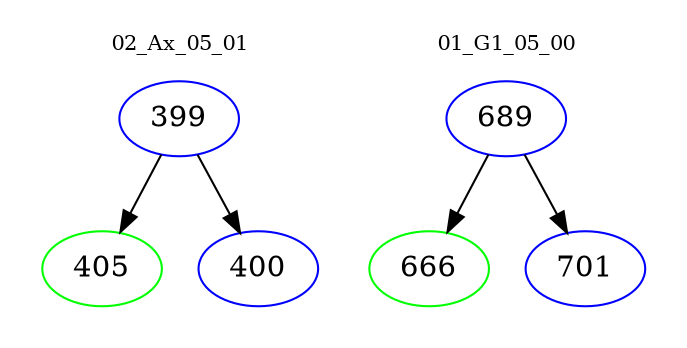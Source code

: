 digraph{
subgraph cluster_0 {
color = white
label = "02_Ax_05_01";
fontsize=10;
T0_399 [label="399", color="blue"]
T0_399 -> T0_405 [color="black"]
T0_405 [label="405", color="green"]
T0_399 -> T0_400 [color="black"]
T0_400 [label="400", color="blue"]
}
subgraph cluster_1 {
color = white
label = "01_G1_05_00";
fontsize=10;
T1_689 [label="689", color="blue"]
T1_689 -> T1_666 [color="black"]
T1_666 [label="666", color="green"]
T1_689 -> T1_701 [color="black"]
T1_701 [label="701", color="blue"]
}
}
